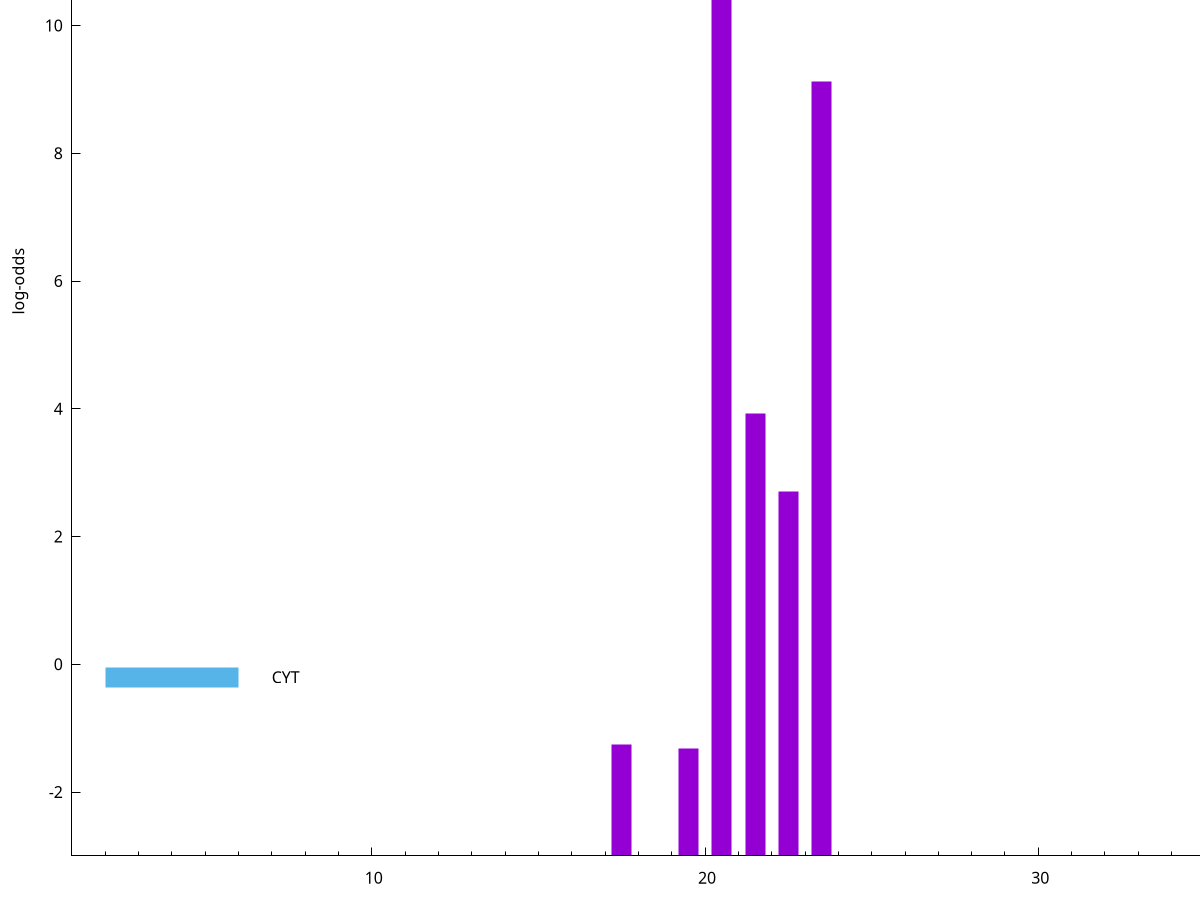 set title "LipoP predictions for SRR3982230.gff"
set size 2., 1.4
set xrange [1:70] 
set mxtics 10
set yrange [-3:15]
set y2range [0:18]
set ylabel "log-odds"
set term postscript eps color solid "Helvetica" 30
set output "SRR3982230.gff8.eps"
set arrow from 2,11.1702 to 6,11.1702 nohead lt 1 lw 20
set label "SpI" at 7,11.1702
set arrow from 2,-0.200913 to 6,-0.200913 nohead lt 3 lw 20
set label "CYT" at 7,-0.200913
set arrow from 2,11.1702 to 6,11.1702 nohead lt 1 lw 20
set label "SpI" at 7,11.1702
# NOTE: The scores below are the log-odds scores with the threshold
# NOTE: subtracted (a hack to make gnuplot make the histogram all
# NOTE: look nice).
plot "-" axes x1y2 title "" with impulses lt 1 lw 20
20.500000 13.748900
23.500000 12.131790
21.500000 6.920800
22.500000 5.710990
17.500000 1.738730
19.500000 1.689040
e
exit
